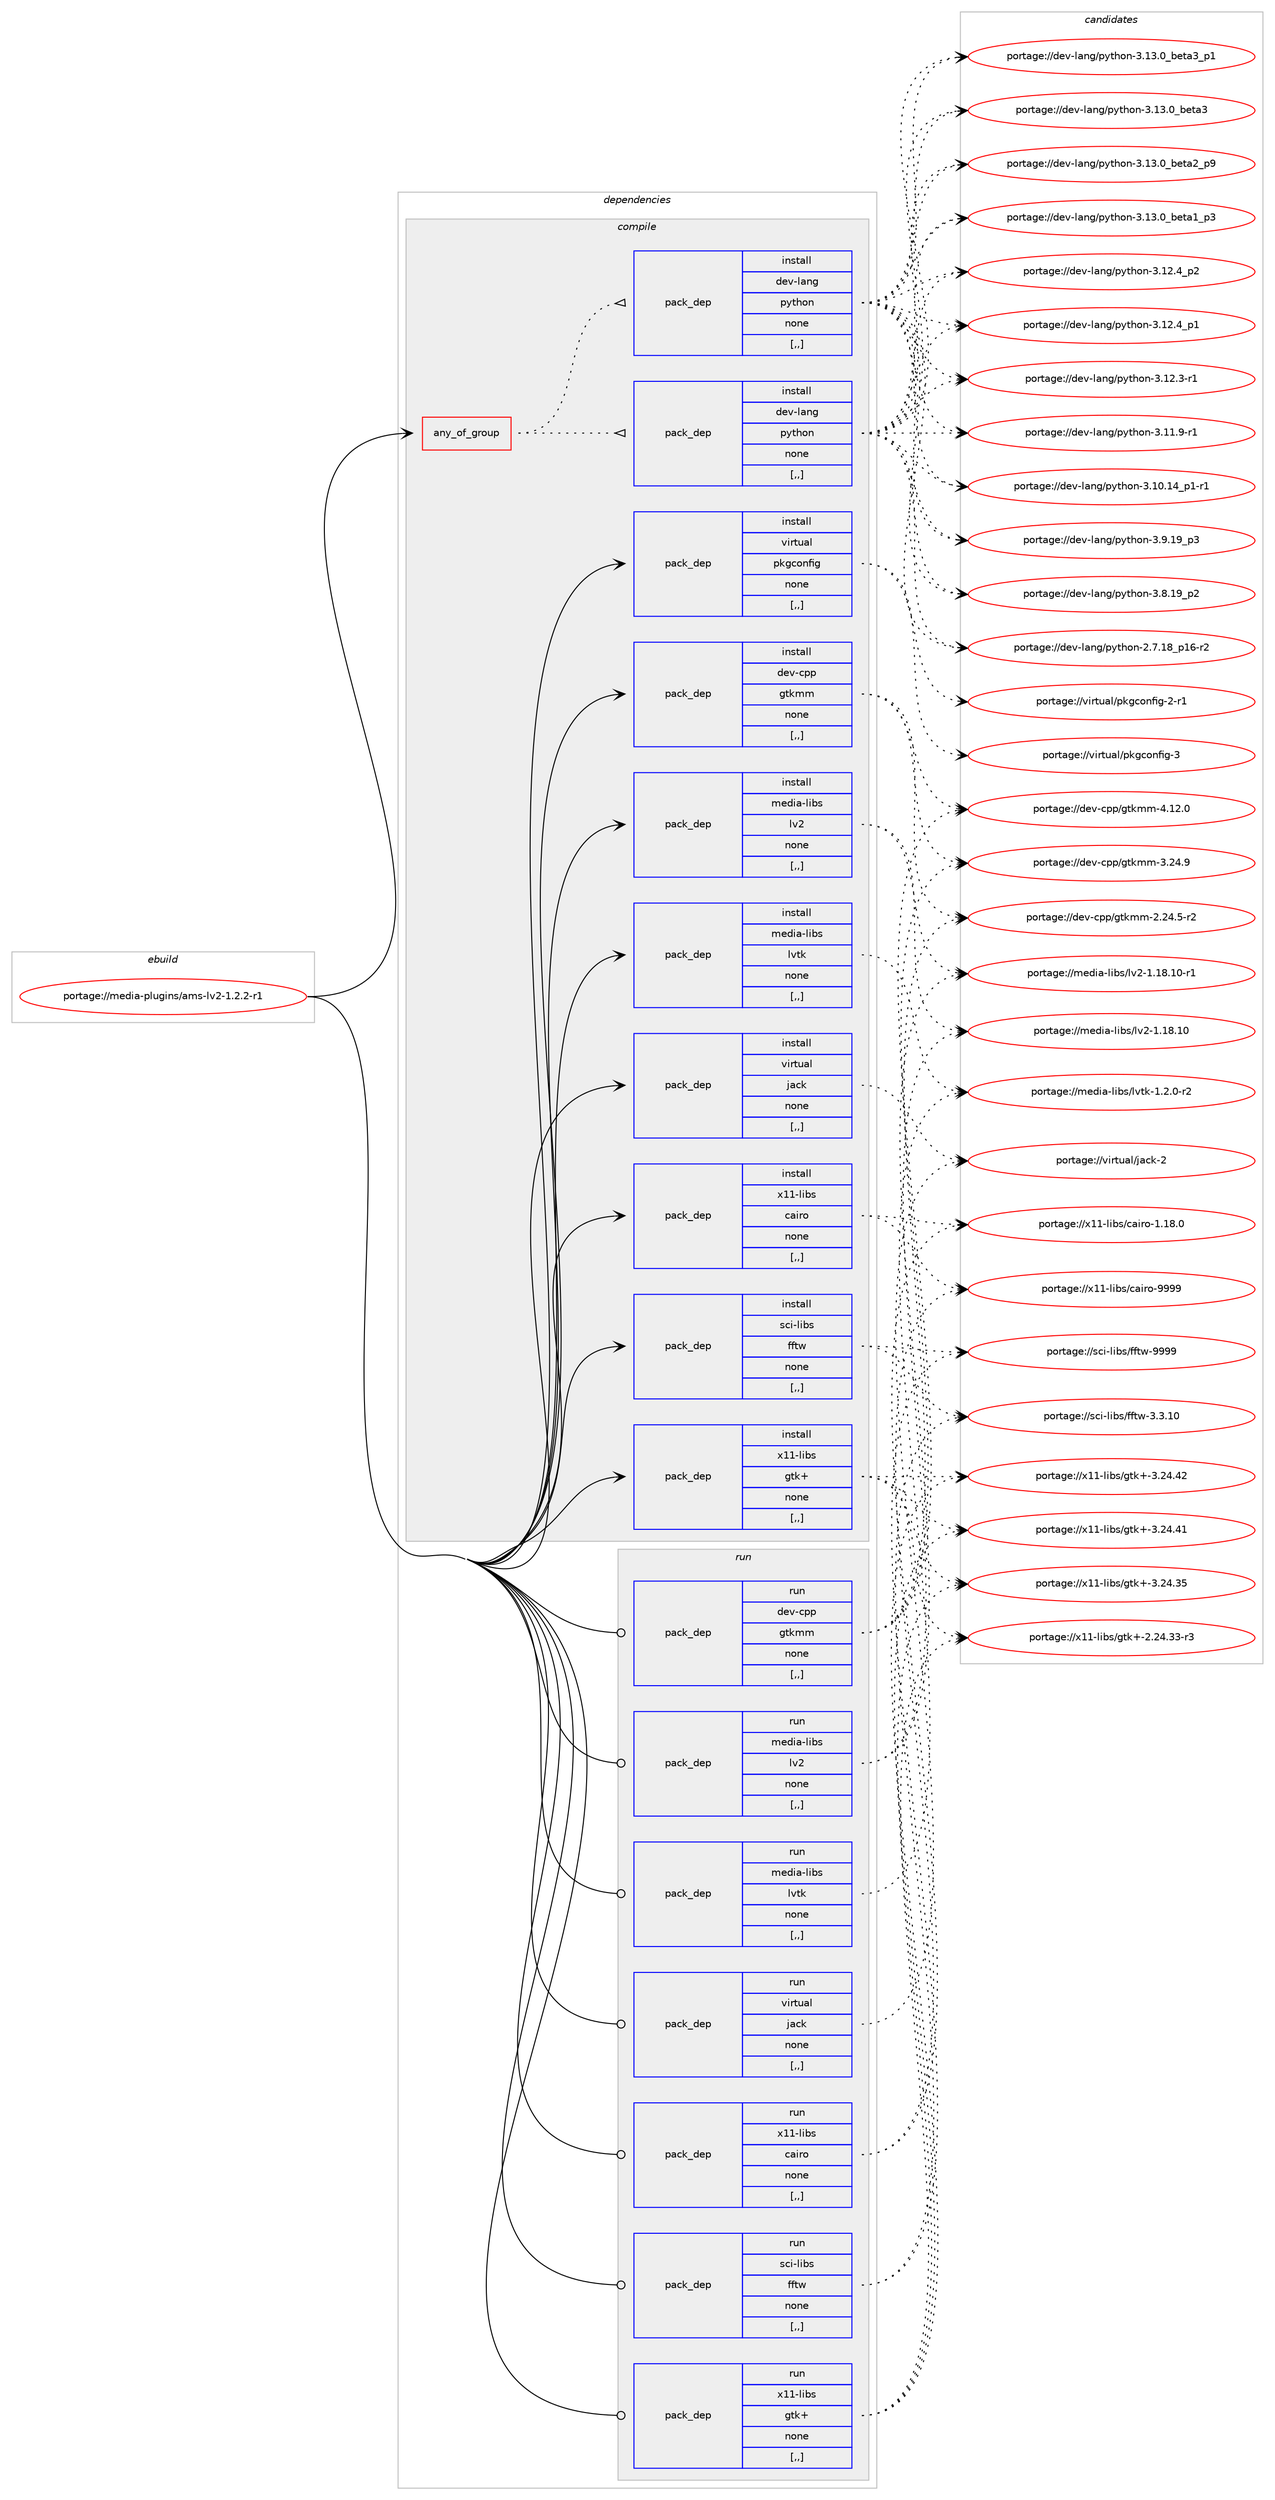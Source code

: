 digraph prolog {

# *************
# Graph options
# *************

newrank=true;
concentrate=true;
compound=true;
graph [rankdir=LR,fontname=Helvetica,fontsize=10,ranksep=1.5];#, ranksep=2.5, nodesep=0.2];
edge  [arrowhead=vee];
node  [fontname=Helvetica,fontsize=10];

# **********
# The ebuild
# **********

subgraph cluster_leftcol {
color=gray;
rank=same;
label=<<i>ebuild</i>>;
id [label="portage://media-plugins/ams-lv2-1.2.2-r1", color=red, width=4, href="../media-plugins/ams-lv2-1.2.2-r1.svg"];
}

# ****************
# The dependencies
# ****************

subgraph cluster_midcol {
color=gray;
label=<<i>dependencies</i>>;
subgraph cluster_compile {
fillcolor="#eeeeee";
style=filled;
label=<<i>compile</i>>;
subgraph any2228 {
dependency305090 [label=<<TABLE BORDER="0" CELLBORDER="1" CELLSPACING="0" CELLPADDING="4"><TR><TD CELLPADDING="10">any_of_group</TD></TR></TABLE>>, shape=none, color=red];subgraph pack225030 {
dependency305091 [label=<<TABLE BORDER="0" CELLBORDER="1" CELLSPACING="0" CELLPADDING="4" WIDTH="220"><TR><TD ROWSPAN="6" CELLPADDING="30">pack_dep</TD></TR><TR><TD WIDTH="110">install</TD></TR><TR><TD>dev-lang</TD></TR><TR><TD>python</TD></TR><TR><TD>none</TD></TR><TR><TD>[,,]</TD></TR></TABLE>>, shape=none, color=blue];
}
dependency305090:e -> dependency305091:w [weight=20,style="dotted",arrowhead="oinv"];
subgraph pack225031 {
dependency305092 [label=<<TABLE BORDER="0" CELLBORDER="1" CELLSPACING="0" CELLPADDING="4" WIDTH="220"><TR><TD ROWSPAN="6" CELLPADDING="30">pack_dep</TD></TR><TR><TD WIDTH="110">install</TD></TR><TR><TD>dev-lang</TD></TR><TR><TD>python</TD></TR><TR><TD>none</TD></TR><TR><TD>[,,]</TD></TR></TABLE>>, shape=none, color=blue];
}
dependency305090:e -> dependency305092:w [weight=20,style="dotted",arrowhead="oinv"];
}
id:e -> dependency305090:w [weight=20,style="solid",arrowhead="vee"];
subgraph pack225032 {
dependency305093 [label=<<TABLE BORDER="0" CELLBORDER="1" CELLSPACING="0" CELLPADDING="4" WIDTH="220"><TR><TD ROWSPAN="6" CELLPADDING="30">pack_dep</TD></TR><TR><TD WIDTH="110">install</TD></TR><TR><TD>dev-cpp</TD></TR><TR><TD>gtkmm</TD></TR><TR><TD>none</TD></TR><TR><TD>[,,]</TD></TR></TABLE>>, shape=none, color=blue];
}
id:e -> dependency305093:w [weight=20,style="solid",arrowhead="vee"];
subgraph pack225033 {
dependency305094 [label=<<TABLE BORDER="0" CELLBORDER="1" CELLSPACING="0" CELLPADDING="4" WIDTH="220"><TR><TD ROWSPAN="6" CELLPADDING="30">pack_dep</TD></TR><TR><TD WIDTH="110">install</TD></TR><TR><TD>media-libs</TD></TR><TR><TD>lv2</TD></TR><TR><TD>none</TD></TR><TR><TD>[,,]</TD></TR></TABLE>>, shape=none, color=blue];
}
id:e -> dependency305094:w [weight=20,style="solid",arrowhead="vee"];
subgraph pack225034 {
dependency305095 [label=<<TABLE BORDER="0" CELLBORDER="1" CELLSPACING="0" CELLPADDING="4" WIDTH="220"><TR><TD ROWSPAN="6" CELLPADDING="30">pack_dep</TD></TR><TR><TD WIDTH="110">install</TD></TR><TR><TD>media-libs</TD></TR><TR><TD>lvtk</TD></TR><TR><TD>none</TD></TR><TR><TD>[,,]</TD></TR></TABLE>>, shape=none, color=blue];
}
id:e -> dependency305095:w [weight=20,style="solid",arrowhead="vee"];
subgraph pack225035 {
dependency305096 [label=<<TABLE BORDER="0" CELLBORDER="1" CELLSPACING="0" CELLPADDING="4" WIDTH="220"><TR><TD ROWSPAN="6" CELLPADDING="30">pack_dep</TD></TR><TR><TD WIDTH="110">install</TD></TR><TR><TD>sci-libs</TD></TR><TR><TD>fftw</TD></TR><TR><TD>none</TD></TR><TR><TD>[,,]</TD></TR></TABLE>>, shape=none, color=blue];
}
id:e -> dependency305096:w [weight=20,style="solid",arrowhead="vee"];
subgraph pack225036 {
dependency305097 [label=<<TABLE BORDER="0" CELLBORDER="1" CELLSPACING="0" CELLPADDING="4" WIDTH="220"><TR><TD ROWSPAN="6" CELLPADDING="30">pack_dep</TD></TR><TR><TD WIDTH="110">install</TD></TR><TR><TD>virtual</TD></TR><TR><TD>jack</TD></TR><TR><TD>none</TD></TR><TR><TD>[,,]</TD></TR></TABLE>>, shape=none, color=blue];
}
id:e -> dependency305097:w [weight=20,style="solid",arrowhead="vee"];
subgraph pack225037 {
dependency305098 [label=<<TABLE BORDER="0" CELLBORDER="1" CELLSPACING="0" CELLPADDING="4" WIDTH="220"><TR><TD ROWSPAN="6" CELLPADDING="30">pack_dep</TD></TR><TR><TD WIDTH="110">install</TD></TR><TR><TD>virtual</TD></TR><TR><TD>pkgconfig</TD></TR><TR><TD>none</TD></TR><TR><TD>[,,]</TD></TR></TABLE>>, shape=none, color=blue];
}
id:e -> dependency305098:w [weight=20,style="solid",arrowhead="vee"];
subgraph pack225038 {
dependency305099 [label=<<TABLE BORDER="0" CELLBORDER="1" CELLSPACING="0" CELLPADDING="4" WIDTH="220"><TR><TD ROWSPAN="6" CELLPADDING="30">pack_dep</TD></TR><TR><TD WIDTH="110">install</TD></TR><TR><TD>x11-libs</TD></TR><TR><TD>cairo</TD></TR><TR><TD>none</TD></TR><TR><TD>[,,]</TD></TR></TABLE>>, shape=none, color=blue];
}
id:e -> dependency305099:w [weight=20,style="solid",arrowhead="vee"];
subgraph pack225039 {
dependency305100 [label=<<TABLE BORDER="0" CELLBORDER="1" CELLSPACING="0" CELLPADDING="4" WIDTH="220"><TR><TD ROWSPAN="6" CELLPADDING="30">pack_dep</TD></TR><TR><TD WIDTH="110">install</TD></TR><TR><TD>x11-libs</TD></TR><TR><TD>gtk+</TD></TR><TR><TD>none</TD></TR><TR><TD>[,,]</TD></TR></TABLE>>, shape=none, color=blue];
}
id:e -> dependency305100:w [weight=20,style="solid",arrowhead="vee"];
}
subgraph cluster_compileandrun {
fillcolor="#eeeeee";
style=filled;
label=<<i>compile and run</i>>;
}
subgraph cluster_run {
fillcolor="#eeeeee";
style=filled;
label=<<i>run</i>>;
subgraph pack225040 {
dependency305101 [label=<<TABLE BORDER="0" CELLBORDER="1" CELLSPACING="0" CELLPADDING="4" WIDTH="220"><TR><TD ROWSPAN="6" CELLPADDING="30">pack_dep</TD></TR><TR><TD WIDTH="110">run</TD></TR><TR><TD>dev-cpp</TD></TR><TR><TD>gtkmm</TD></TR><TR><TD>none</TD></TR><TR><TD>[,,]</TD></TR></TABLE>>, shape=none, color=blue];
}
id:e -> dependency305101:w [weight=20,style="solid",arrowhead="odot"];
subgraph pack225041 {
dependency305102 [label=<<TABLE BORDER="0" CELLBORDER="1" CELLSPACING="0" CELLPADDING="4" WIDTH="220"><TR><TD ROWSPAN="6" CELLPADDING="30">pack_dep</TD></TR><TR><TD WIDTH="110">run</TD></TR><TR><TD>media-libs</TD></TR><TR><TD>lv2</TD></TR><TR><TD>none</TD></TR><TR><TD>[,,]</TD></TR></TABLE>>, shape=none, color=blue];
}
id:e -> dependency305102:w [weight=20,style="solid",arrowhead="odot"];
subgraph pack225042 {
dependency305103 [label=<<TABLE BORDER="0" CELLBORDER="1" CELLSPACING="0" CELLPADDING="4" WIDTH="220"><TR><TD ROWSPAN="6" CELLPADDING="30">pack_dep</TD></TR><TR><TD WIDTH="110">run</TD></TR><TR><TD>media-libs</TD></TR><TR><TD>lvtk</TD></TR><TR><TD>none</TD></TR><TR><TD>[,,]</TD></TR></TABLE>>, shape=none, color=blue];
}
id:e -> dependency305103:w [weight=20,style="solid",arrowhead="odot"];
subgraph pack225043 {
dependency305104 [label=<<TABLE BORDER="0" CELLBORDER="1" CELLSPACING="0" CELLPADDING="4" WIDTH="220"><TR><TD ROWSPAN="6" CELLPADDING="30">pack_dep</TD></TR><TR><TD WIDTH="110">run</TD></TR><TR><TD>sci-libs</TD></TR><TR><TD>fftw</TD></TR><TR><TD>none</TD></TR><TR><TD>[,,]</TD></TR></TABLE>>, shape=none, color=blue];
}
id:e -> dependency305104:w [weight=20,style="solid",arrowhead="odot"];
subgraph pack225044 {
dependency305105 [label=<<TABLE BORDER="0" CELLBORDER="1" CELLSPACING="0" CELLPADDING="4" WIDTH="220"><TR><TD ROWSPAN="6" CELLPADDING="30">pack_dep</TD></TR><TR><TD WIDTH="110">run</TD></TR><TR><TD>virtual</TD></TR><TR><TD>jack</TD></TR><TR><TD>none</TD></TR><TR><TD>[,,]</TD></TR></TABLE>>, shape=none, color=blue];
}
id:e -> dependency305105:w [weight=20,style="solid",arrowhead="odot"];
subgraph pack225045 {
dependency305106 [label=<<TABLE BORDER="0" CELLBORDER="1" CELLSPACING="0" CELLPADDING="4" WIDTH="220"><TR><TD ROWSPAN="6" CELLPADDING="30">pack_dep</TD></TR><TR><TD WIDTH="110">run</TD></TR><TR><TD>x11-libs</TD></TR><TR><TD>cairo</TD></TR><TR><TD>none</TD></TR><TR><TD>[,,]</TD></TR></TABLE>>, shape=none, color=blue];
}
id:e -> dependency305106:w [weight=20,style="solid",arrowhead="odot"];
subgraph pack225046 {
dependency305107 [label=<<TABLE BORDER="0" CELLBORDER="1" CELLSPACING="0" CELLPADDING="4" WIDTH="220"><TR><TD ROWSPAN="6" CELLPADDING="30">pack_dep</TD></TR><TR><TD WIDTH="110">run</TD></TR><TR><TD>x11-libs</TD></TR><TR><TD>gtk+</TD></TR><TR><TD>none</TD></TR><TR><TD>[,,]</TD></TR></TABLE>>, shape=none, color=blue];
}
id:e -> dependency305107:w [weight=20,style="solid",arrowhead="odot"];
}
}

# **************
# The candidates
# **************

subgraph cluster_choices {
rank=same;
color=gray;
label=<<i>candidates</i>>;

subgraph choice225030 {
color=black;
nodesep=1;
choice10010111845108971101034711212111610411111045514649514648959810111697519511249 [label="portage://dev-lang/python-3.13.0_beta3_p1", color=red, width=4,href="../dev-lang/python-3.13.0_beta3_p1.svg"];
choice1001011184510897110103471121211161041111104551464951464895981011169751 [label="portage://dev-lang/python-3.13.0_beta3", color=red, width=4,href="../dev-lang/python-3.13.0_beta3.svg"];
choice10010111845108971101034711212111610411111045514649514648959810111697509511257 [label="portage://dev-lang/python-3.13.0_beta2_p9", color=red, width=4,href="../dev-lang/python-3.13.0_beta2_p9.svg"];
choice10010111845108971101034711212111610411111045514649514648959810111697499511251 [label="portage://dev-lang/python-3.13.0_beta1_p3", color=red, width=4,href="../dev-lang/python-3.13.0_beta1_p3.svg"];
choice100101118451089711010347112121116104111110455146495046529511250 [label="portage://dev-lang/python-3.12.4_p2", color=red, width=4,href="../dev-lang/python-3.12.4_p2.svg"];
choice100101118451089711010347112121116104111110455146495046529511249 [label="portage://dev-lang/python-3.12.4_p1", color=red, width=4,href="../dev-lang/python-3.12.4_p1.svg"];
choice100101118451089711010347112121116104111110455146495046514511449 [label="portage://dev-lang/python-3.12.3-r1", color=red, width=4,href="../dev-lang/python-3.12.3-r1.svg"];
choice100101118451089711010347112121116104111110455146494946574511449 [label="portage://dev-lang/python-3.11.9-r1", color=red, width=4,href="../dev-lang/python-3.11.9-r1.svg"];
choice100101118451089711010347112121116104111110455146494846495295112494511449 [label="portage://dev-lang/python-3.10.14_p1-r1", color=red, width=4,href="../dev-lang/python-3.10.14_p1-r1.svg"];
choice100101118451089711010347112121116104111110455146574649579511251 [label="portage://dev-lang/python-3.9.19_p3", color=red, width=4,href="../dev-lang/python-3.9.19_p3.svg"];
choice100101118451089711010347112121116104111110455146564649579511250 [label="portage://dev-lang/python-3.8.19_p2", color=red, width=4,href="../dev-lang/python-3.8.19_p2.svg"];
choice100101118451089711010347112121116104111110455046554649569511249544511450 [label="portage://dev-lang/python-2.7.18_p16-r2", color=red, width=4,href="../dev-lang/python-2.7.18_p16-r2.svg"];
dependency305091:e -> choice10010111845108971101034711212111610411111045514649514648959810111697519511249:w [style=dotted,weight="100"];
dependency305091:e -> choice1001011184510897110103471121211161041111104551464951464895981011169751:w [style=dotted,weight="100"];
dependency305091:e -> choice10010111845108971101034711212111610411111045514649514648959810111697509511257:w [style=dotted,weight="100"];
dependency305091:e -> choice10010111845108971101034711212111610411111045514649514648959810111697499511251:w [style=dotted,weight="100"];
dependency305091:e -> choice100101118451089711010347112121116104111110455146495046529511250:w [style=dotted,weight="100"];
dependency305091:e -> choice100101118451089711010347112121116104111110455146495046529511249:w [style=dotted,weight="100"];
dependency305091:e -> choice100101118451089711010347112121116104111110455146495046514511449:w [style=dotted,weight="100"];
dependency305091:e -> choice100101118451089711010347112121116104111110455146494946574511449:w [style=dotted,weight="100"];
dependency305091:e -> choice100101118451089711010347112121116104111110455146494846495295112494511449:w [style=dotted,weight="100"];
dependency305091:e -> choice100101118451089711010347112121116104111110455146574649579511251:w [style=dotted,weight="100"];
dependency305091:e -> choice100101118451089711010347112121116104111110455146564649579511250:w [style=dotted,weight="100"];
dependency305091:e -> choice100101118451089711010347112121116104111110455046554649569511249544511450:w [style=dotted,weight="100"];
}
subgraph choice225031 {
color=black;
nodesep=1;
choice10010111845108971101034711212111610411111045514649514648959810111697519511249 [label="portage://dev-lang/python-3.13.0_beta3_p1", color=red, width=4,href="../dev-lang/python-3.13.0_beta3_p1.svg"];
choice1001011184510897110103471121211161041111104551464951464895981011169751 [label="portage://dev-lang/python-3.13.0_beta3", color=red, width=4,href="../dev-lang/python-3.13.0_beta3.svg"];
choice10010111845108971101034711212111610411111045514649514648959810111697509511257 [label="portage://dev-lang/python-3.13.0_beta2_p9", color=red, width=4,href="../dev-lang/python-3.13.0_beta2_p9.svg"];
choice10010111845108971101034711212111610411111045514649514648959810111697499511251 [label="portage://dev-lang/python-3.13.0_beta1_p3", color=red, width=4,href="../dev-lang/python-3.13.0_beta1_p3.svg"];
choice100101118451089711010347112121116104111110455146495046529511250 [label="portage://dev-lang/python-3.12.4_p2", color=red, width=4,href="../dev-lang/python-3.12.4_p2.svg"];
choice100101118451089711010347112121116104111110455146495046529511249 [label="portage://dev-lang/python-3.12.4_p1", color=red, width=4,href="../dev-lang/python-3.12.4_p1.svg"];
choice100101118451089711010347112121116104111110455146495046514511449 [label="portage://dev-lang/python-3.12.3-r1", color=red, width=4,href="../dev-lang/python-3.12.3-r1.svg"];
choice100101118451089711010347112121116104111110455146494946574511449 [label="portage://dev-lang/python-3.11.9-r1", color=red, width=4,href="../dev-lang/python-3.11.9-r1.svg"];
choice100101118451089711010347112121116104111110455146494846495295112494511449 [label="portage://dev-lang/python-3.10.14_p1-r1", color=red, width=4,href="../dev-lang/python-3.10.14_p1-r1.svg"];
choice100101118451089711010347112121116104111110455146574649579511251 [label="portage://dev-lang/python-3.9.19_p3", color=red, width=4,href="../dev-lang/python-3.9.19_p3.svg"];
choice100101118451089711010347112121116104111110455146564649579511250 [label="portage://dev-lang/python-3.8.19_p2", color=red, width=4,href="../dev-lang/python-3.8.19_p2.svg"];
choice100101118451089711010347112121116104111110455046554649569511249544511450 [label="portage://dev-lang/python-2.7.18_p16-r2", color=red, width=4,href="../dev-lang/python-2.7.18_p16-r2.svg"];
dependency305092:e -> choice10010111845108971101034711212111610411111045514649514648959810111697519511249:w [style=dotted,weight="100"];
dependency305092:e -> choice1001011184510897110103471121211161041111104551464951464895981011169751:w [style=dotted,weight="100"];
dependency305092:e -> choice10010111845108971101034711212111610411111045514649514648959810111697509511257:w [style=dotted,weight="100"];
dependency305092:e -> choice10010111845108971101034711212111610411111045514649514648959810111697499511251:w [style=dotted,weight="100"];
dependency305092:e -> choice100101118451089711010347112121116104111110455146495046529511250:w [style=dotted,weight="100"];
dependency305092:e -> choice100101118451089711010347112121116104111110455146495046529511249:w [style=dotted,weight="100"];
dependency305092:e -> choice100101118451089711010347112121116104111110455146495046514511449:w [style=dotted,weight="100"];
dependency305092:e -> choice100101118451089711010347112121116104111110455146494946574511449:w [style=dotted,weight="100"];
dependency305092:e -> choice100101118451089711010347112121116104111110455146494846495295112494511449:w [style=dotted,weight="100"];
dependency305092:e -> choice100101118451089711010347112121116104111110455146574649579511251:w [style=dotted,weight="100"];
dependency305092:e -> choice100101118451089711010347112121116104111110455146564649579511250:w [style=dotted,weight="100"];
dependency305092:e -> choice100101118451089711010347112121116104111110455046554649569511249544511450:w [style=dotted,weight="100"];
}
subgraph choice225032 {
color=black;
nodesep=1;
choice10010111845991121124710311610710910945524649504648 [label="portage://dev-cpp/gtkmm-4.12.0", color=red, width=4,href="../dev-cpp/gtkmm-4.12.0.svg"];
choice10010111845991121124710311610710910945514650524657 [label="portage://dev-cpp/gtkmm-3.24.9", color=red, width=4,href="../dev-cpp/gtkmm-3.24.9.svg"];
choice100101118459911211247103116107109109455046505246534511450 [label="portage://dev-cpp/gtkmm-2.24.5-r2", color=red, width=4,href="../dev-cpp/gtkmm-2.24.5-r2.svg"];
dependency305093:e -> choice10010111845991121124710311610710910945524649504648:w [style=dotted,weight="100"];
dependency305093:e -> choice10010111845991121124710311610710910945514650524657:w [style=dotted,weight="100"];
dependency305093:e -> choice100101118459911211247103116107109109455046505246534511450:w [style=dotted,weight="100"];
}
subgraph choice225033 {
color=black;
nodesep=1;
choice109101100105974510810598115471081185045494649564649484511449 [label="portage://media-libs/lv2-1.18.10-r1", color=red, width=4,href="../media-libs/lv2-1.18.10-r1.svg"];
choice10910110010597451081059811547108118504549464956464948 [label="portage://media-libs/lv2-1.18.10", color=red, width=4,href="../media-libs/lv2-1.18.10.svg"];
dependency305094:e -> choice109101100105974510810598115471081185045494649564649484511449:w [style=dotted,weight="100"];
dependency305094:e -> choice10910110010597451081059811547108118504549464956464948:w [style=dotted,weight="100"];
}
subgraph choice225034 {
color=black;
nodesep=1;
choice109101100105974510810598115471081181161074549465046484511450 [label="portage://media-libs/lvtk-1.2.0-r2", color=red, width=4,href="../media-libs/lvtk-1.2.0-r2.svg"];
dependency305095:e -> choice109101100105974510810598115471081181161074549465046484511450:w [style=dotted,weight="100"];
}
subgraph choice225035 {
color=black;
nodesep=1;
choice115991054510810598115471021021161194557575757 [label="portage://sci-libs/fftw-9999", color=red, width=4,href="../sci-libs/fftw-9999.svg"];
choice1159910545108105981154710210211611945514651464948 [label="portage://sci-libs/fftw-3.3.10", color=red, width=4,href="../sci-libs/fftw-3.3.10.svg"];
dependency305096:e -> choice115991054510810598115471021021161194557575757:w [style=dotted,weight="100"];
dependency305096:e -> choice1159910545108105981154710210211611945514651464948:w [style=dotted,weight="100"];
}
subgraph choice225036 {
color=black;
nodesep=1;
choice118105114116117971084710697991074550 [label="portage://virtual/jack-2", color=red, width=4,href="../virtual/jack-2.svg"];
dependency305097:e -> choice118105114116117971084710697991074550:w [style=dotted,weight="100"];
}
subgraph choice225037 {
color=black;
nodesep=1;
choice1181051141161179710847112107103991111101021051034551 [label="portage://virtual/pkgconfig-3", color=red, width=4,href="../virtual/pkgconfig-3.svg"];
choice11810511411611797108471121071039911111010210510345504511449 [label="portage://virtual/pkgconfig-2-r1", color=red, width=4,href="../virtual/pkgconfig-2-r1.svg"];
dependency305098:e -> choice1181051141161179710847112107103991111101021051034551:w [style=dotted,weight="100"];
dependency305098:e -> choice11810511411611797108471121071039911111010210510345504511449:w [style=dotted,weight="100"];
}
subgraph choice225038 {
color=black;
nodesep=1;
choice120494945108105981154799971051141114557575757 [label="portage://x11-libs/cairo-9999", color=red, width=4,href="../x11-libs/cairo-9999.svg"];
choice1204949451081059811547999710511411145494649564648 [label="portage://x11-libs/cairo-1.18.0", color=red, width=4,href="../x11-libs/cairo-1.18.0.svg"];
dependency305099:e -> choice120494945108105981154799971051141114557575757:w [style=dotted,weight="100"];
dependency305099:e -> choice1204949451081059811547999710511411145494649564648:w [style=dotted,weight="100"];
}
subgraph choice225039 {
color=black;
nodesep=1;
choice1204949451081059811547103116107434551465052465250 [label="portage://x11-libs/gtk+-3.24.42", color=red, width=4,href="../x11-libs/gtk+-3.24.42.svg"];
choice1204949451081059811547103116107434551465052465249 [label="portage://x11-libs/gtk+-3.24.41", color=red, width=4,href="../x11-libs/gtk+-3.24.41.svg"];
choice1204949451081059811547103116107434551465052465153 [label="portage://x11-libs/gtk+-3.24.35", color=red, width=4,href="../x11-libs/gtk+-3.24.35.svg"];
choice12049494510810598115471031161074345504650524651514511451 [label="portage://x11-libs/gtk+-2.24.33-r3", color=red, width=4,href="../x11-libs/gtk+-2.24.33-r3.svg"];
dependency305100:e -> choice1204949451081059811547103116107434551465052465250:w [style=dotted,weight="100"];
dependency305100:e -> choice1204949451081059811547103116107434551465052465249:w [style=dotted,weight="100"];
dependency305100:e -> choice1204949451081059811547103116107434551465052465153:w [style=dotted,weight="100"];
dependency305100:e -> choice12049494510810598115471031161074345504650524651514511451:w [style=dotted,weight="100"];
}
subgraph choice225040 {
color=black;
nodesep=1;
choice10010111845991121124710311610710910945524649504648 [label="portage://dev-cpp/gtkmm-4.12.0", color=red, width=4,href="../dev-cpp/gtkmm-4.12.0.svg"];
choice10010111845991121124710311610710910945514650524657 [label="portage://dev-cpp/gtkmm-3.24.9", color=red, width=4,href="../dev-cpp/gtkmm-3.24.9.svg"];
choice100101118459911211247103116107109109455046505246534511450 [label="portage://dev-cpp/gtkmm-2.24.5-r2", color=red, width=4,href="../dev-cpp/gtkmm-2.24.5-r2.svg"];
dependency305101:e -> choice10010111845991121124710311610710910945524649504648:w [style=dotted,weight="100"];
dependency305101:e -> choice10010111845991121124710311610710910945514650524657:w [style=dotted,weight="100"];
dependency305101:e -> choice100101118459911211247103116107109109455046505246534511450:w [style=dotted,weight="100"];
}
subgraph choice225041 {
color=black;
nodesep=1;
choice109101100105974510810598115471081185045494649564649484511449 [label="portage://media-libs/lv2-1.18.10-r1", color=red, width=4,href="../media-libs/lv2-1.18.10-r1.svg"];
choice10910110010597451081059811547108118504549464956464948 [label="portage://media-libs/lv2-1.18.10", color=red, width=4,href="../media-libs/lv2-1.18.10.svg"];
dependency305102:e -> choice109101100105974510810598115471081185045494649564649484511449:w [style=dotted,weight="100"];
dependency305102:e -> choice10910110010597451081059811547108118504549464956464948:w [style=dotted,weight="100"];
}
subgraph choice225042 {
color=black;
nodesep=1;
choice109101100105974510810598115471081181161074549465046484511450 [label="portage://media-libs/lvtk-1.2.0-r2", color=red, width=4,href="../media-libs/lvtk-1.2.0-r2.svg"];
dependency305103:e -> choice109101100105974510810598115471081181161074549465046484511450:w [style=dotted,weight="100"];
}
subgraph choice225043 {
color=black;
nodesep=1;
choice115991054510810598115471021021161194557575757 [label="portage://sci-libs/fftw-9999", color=red, width=4,href="../sci-libs/fftw-9999.svg"];
choice1159910545108105981154710210211611945514651464948 [label="portage://sci-libs/fftw-3.3.10", color=red, width=4,href="../sci-libs/fftw-3.3.10.svg"];
dependency305104:e -> choice115991054510810598115471021021161194557575757:w [style=dotted,weight="100"];
dependency305104:e -> choice1159910545108105981154710210211611945514651464948:w [style=dotted,weight="100"];
}
subgraph choice225044 {
color=black;
nodesep=1;
choice118105114116117971084710697991074550 [label="portage://virtual/jack-2", color=red, width=4,href="../virtual/jack-2.svg"];
dependency305105:e -> choice118105114116117971084710697991074550:w [style=dotted,weight="100"];
}
subgraph choice225045 {
color=black;
nodesep=1;
choice120494945108105981154799971051141114557575757 [label="portage://x11-libs/cairo-9999", color=red, width=4,href="../x11-libs/cairo-9999.svg"];
choice1204949451081059811547999710511411145494649564648 [label="portage://x11-libs/cairo-1.18.0", color=red, width=4,href="../x11-libs/cairo-1.18.0.svg"];
dependency305106:e -> choice120494945108105981154799971051141114557575757:w [style=dotted,weight="100"];
dependency305106:e -> choice1204949451081059811547999710511411145494649564648:w [style=dotted,weight="100"];
}
subgraph choice225046 {
color=black;
nodesep=1;
choice1204949451081059811547103116107434551465052465250 [label="portage://x11-libs/gtk+-3.24.42", color=red, width=4,href="../x11-libs/gtk+-3.24.42.svg"];
choice1204949451081059811547103116107434551465052465249 [label="portage://x11-libs/gtk+-3.24.41", color=red, width=4,href="../x11-libs/gtk+-3.24.41.svg"];
choice1204949451081059811547103116107434551465052465153 [label="portage://x11-libs/gtk+-3.24.35", color=red, width=4,href="../x11-libs/gtk+-3.24.35.svg"];
choice12049494510810598115471031161074345504650524651514511451 [label="portage://x11-libs/gtk+-2.24.33-r3", color=red, width=4,href="../x11-libs/gtk+-2.24.33-r3.svg"];
dependency305107:e -> choice1204949451081059811547103116107434551465052465250:w [style=dotted,weight="100"];
dependency305107:e -> choice1204949451081059811547103116107434551465052465249:w [style=dotted,weight="100"];
dependency305107:e -> choice1204949451081059811547103116107434551465052465153:w [style=dotted,weight="100"];
dependency305107:e -> choice12049494510810598115471031161074345504650524651514511451:w [style=dotted,weight="100"];
}
}

}
